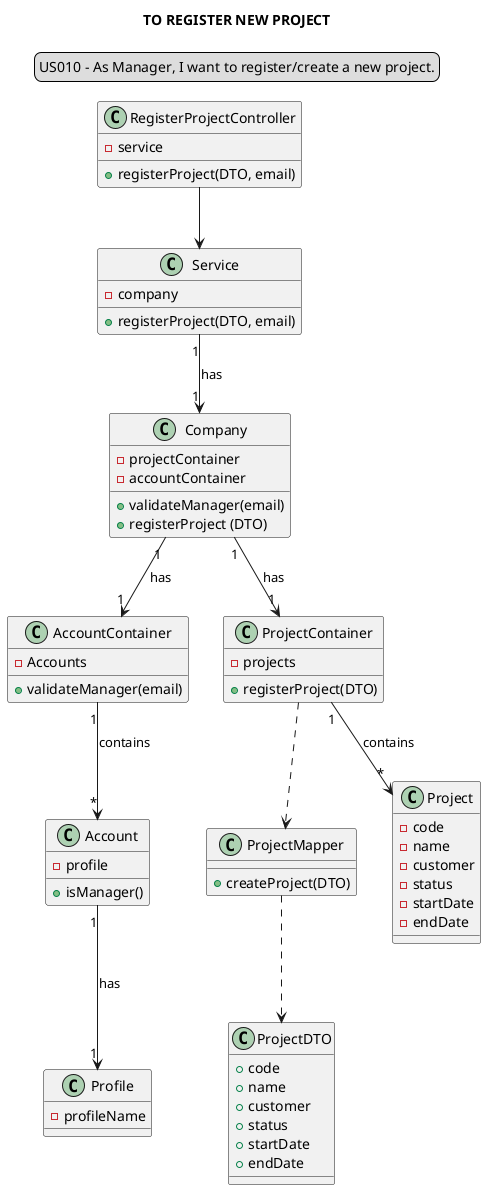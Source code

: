 @startuml

skinparam sequenceMessageAlign center
title TO REGISTER NEW PROJECT
legend top
US010 - As Manager, I want to register/create a new project.
end legend

class RegisterProjectController {
- service
+ registerProject(DTO, email)
}

class Service {
-company
+registerProject(DTO, email)

}

class Company {
- projectContainer
- accountContainer
+ validateManager(email)
+ registerProject (DTO)
}
class AccountContainer {
+ validateManager(email)
- Accounts
}

class Account {
+ isManager()
- profile
}

class Profile {
-profileName
}

class ProjectContainer {
- projects
+ registerProject(DTO)
}

class ProjectMapper{
+ createProject(DTO)
}

class ProjectDTO{
+ code
+ name
+ customer
+ status
+ startDate
+ endDate
}

class Project{
- code
- name
- customer
- status
- startDate
- endDate

}

RegisterProjectController --> Service
Service "1"-->"1" Company: has
Company "1"-->"1" ProjectContainer: has
Company "1"-->"1" AccountContainer: has
AccountContainer "1"-->"*" Account: contains
ProjectContainer "1"-->"*" Project: contains
Account "1"-->"1" Profile: has
ProjectMapper ..> ProjectDTO
ProjectContainer ..> ProjectMapper
@enduml
